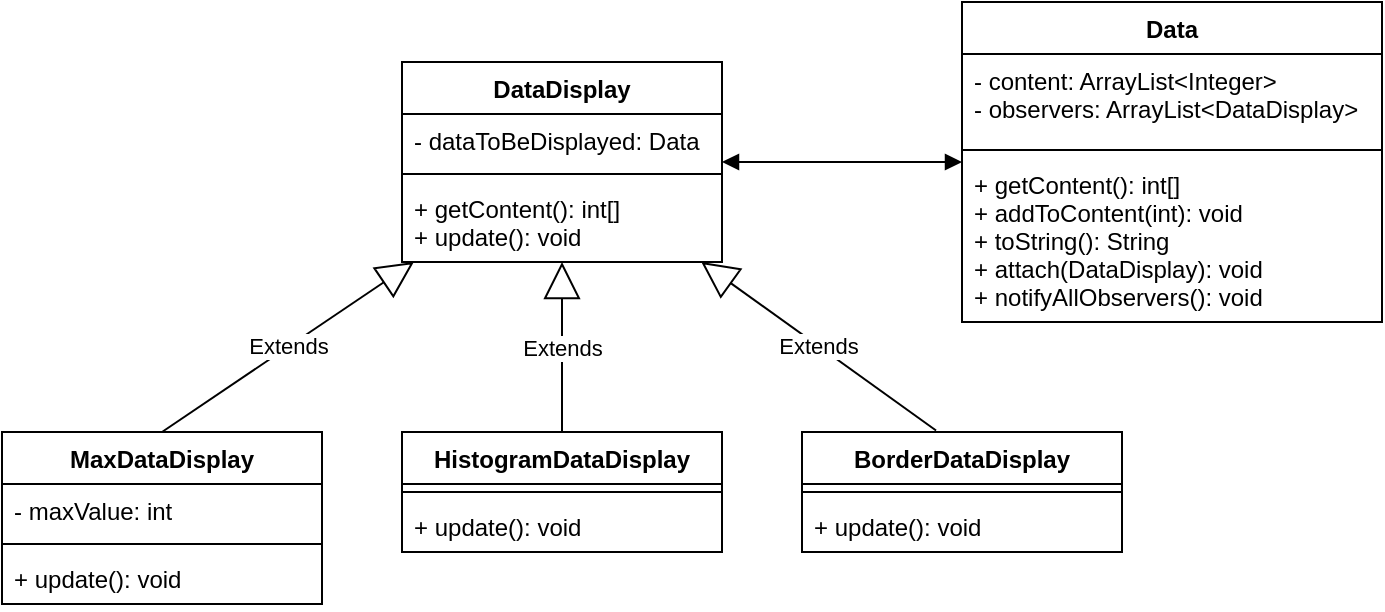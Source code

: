 <mxfile version="13.7.9" type="device"><diagram id="r-wSGhtTe-w-saC_SL-o" name="Page-1"><mxGraphModel dx="946" dy="617" grid="1" gridSize="10" guides="1" tooltips="1" connect="1" arrows="1" fold="1" page="1" pageScale="1" pageWidth="850" pageHeight="1100" math="0" shadow="0"><root><mxCell id="0"/><mxCell id="1" parent="0"/><mxCell id="c-5LS9b3UIQaWGokP0S6-5" value="Extends" style="endArrow=block;endSize=16;endFill=0;html=1;exitX=0.5;exitY=0;exitDx=0;exitDy=0;" edge="1" parent="1" source="9Nch26FVZt1dPTip8cOW-1" target="dFn5AaRxgScGDWuWSlx7-1"><mxGeometry width="160" relative="1" as="geometry"><mxPoint x="80" y="664" as="sourcePoint"/><mxPoint x="240" y="664" as="targetPoint"/></mxGeometry></mxCell><mxCell id="c-5LS9b3UIQaWGokP0S6-6" value="Extends" style="endArrow=block;endSize=16;endFill=0;html=1;" edge="1" parent="1" source="9Nch26FVZt1dPTip8cOW-5" target="dFn5AaRxgScGDWuWSlx7-1"><mxGeometry width="160" relative="1" as="geometry"><mxPoint x="120" y="474" as="sourcePoint"/><mxPoint x="310" y="384" as="targetPoint"/></mxGeometry></mxCell><mxCell id="c-5LS9b3UIQaWGokP0S6-7" value="Extends" style="endArrow=block;endSize=16;endFill=0;html=1;exitX=0.419;exitY=-0.012;exitDx=0;exitDy=0;exitPerimeter=0;" edge="1" parent="1" source="9Nch26FVZt1dPTip8cOW-9" target="dFn5AaRxgScGDWuWSlx7-1"><mxGeometry width="160" relative="1" as="geometry"><mxPoint x="130" y="484" as="sourcePoint"/><mxPoint x="253.077" y="404" as="targetPoint"/></mxGeometry></mxCell><mxCell id="c-5LS9b3UIQaWGokP0S6-8" value="" style="endArrow=block;startArrow=block;endFill=1;startFill=1;html=1;" edge="1" parent="1" source="dFn5AaRxgScGDWuWSlx7-1" target="dFn5AaRxgScGDWuWSlx7-5"><mxGeometry width="160" relative="1" as="geometry"><mxPoint x="420" y="324" as="sourcePoint"/><mxPoint x="580" y="324" as="targetPoint"/></mxGeometry></mxCell><mxCell id="9Nch26FVZt1dPTip8cOW-1" value="MaxDataDisplay" style="swimlane;fontStyle=1;align=center;verticalAlign=top;childLayout=stackLayout;horizontal=1;startSize=26;horizontalStack=0;resizeParent=1;resizeParentMax=0;resizeLast=0;collapsible=1;marginBottom=0;" parent="1" vertex="1"><mxGeometry x="30" y="464" width="160" height="86" as="geometry"/></mxCell><mxCell id="9Nch26FVZt1dPTip8cOW-2" value="- maxValue: int" style="text;strokeColor=none;fillColor=none;align=left;verticalAlign=top;spacingLeft=4;spacingRight=4;overflow=hidden;rotatable=0;points=[[0,0.5],[1,0.5]];portConstraint=eastwest;" parent="9Nch26FVZt1dPTip8cOW-1" vertex="1"><mxGeometry y="26" width="160" height="26" as="geometry"/></mxCell><mxCell id="9Nch26FVZt1dPTip8cOW-3" value="" style="line;strokeWidth=1;fillColor=none;align=left;verticalAlign=middle;spacingTop=-1;spacingLeft=3;spacingRight=3;rotatable=0;labelPosition=right;points=[];portConstraint=eastwest;" parent="9Nch26FVZt1dPTip8cOW-1" vertex="1"><mxGeometry y="52" width="160" height="8" as="geometry"/></mxCell><mxCell id="9Nch26FVZt1dPTip8cOW-4" value="+ update(): void" style="text;strokeColor=none;fillColor=none;align=left;verticalAlign=top;spacingLeft=4;spacingRight=4;overflow=hidden;rotatable=0;points=[[0,0.5],[1,0.5]];portConstraint=eastwest;" parent="9Nch26FVZt1dPTip8cOW-1" vertex="1"><mxGeometry y="60" width="160" height="26" as="geometry"/></mxCell><mxCell id="9Nch26FVZt1dPTip8cOW-9" value="BorderDataDisplay" style="swimlane;fontStyle=1;align=center;verticalAlign=top;childLayout=stackLayout;horizontal=1;startSize=26;horizontalStack=0;resizeParent=1;resizeParentMax=0;resizeLast=0;collapsible=1;marginBottom=0;" parent="1" vertex="1"><mxGeometry x="430" y="464" width="160" height="60" as="geometry"/></mxCell><mxCell id="9Nch26FVZt1dPTip8cOW-11" value="" style="line;strokeWidth=1;fillColor=none;align=left;verticalAlign=middle;spacingTop=-1;spacingLeft=3;spacingRight=3;rotatable=0;labelPosition=right;points=[];portConstraint=eastwest;" parent="9Nch26FVZt1dPTip8cOW-9" vertex="1"><mxGeometry y="26" width="160" height="8" as="geometry"/></mxCell><mxCell id="9Nch26FVZt1dPTip8cOW-12" value="+ update(): void" style="text;strokeColor=none;fillColor=none;align=left;verticalAlign=top;spacingLeft=4;spacingRight=4;overflow=hidden;rotatable=0;points=[[0,0.5],[1,0.5]];portConstraint=eastwest;" parent="9Nch26FVZt1dPTip8cOW-9" vertex="1"><mxGeometry y="34" width="160" height="26" as="geometry"/></mxCell><mxCell id="dFn5AaRxgScGDWuWSlx7-1" value="DataDisplay" style="swimlane;fontStyle=1;align=center;verticalAlign=top;childLayout=stackLayout;horizontal=1;startSize=26;horizontalStack=0;resizeParent=1;resizeParentMax=0;resizeLast=0;collapsible=1;marginBottom=0;" parent="1" vertex="1"><mxGeometry x="230" y="279" width="160" height="100" as="geometry"/></mxCell><mxCell id="dFn5AaRxgScGDWuWSlx7-2" value="- dataToBeDisplayed: Data" style="text;strokeColor=none;fillColor=none;align=left;verticalAlign=top;spacingLeft=4;spacingRight=4;overflow=hidden;rotatable=0;points=[[0,0.5],[1,0.5]];portConstraint=eastwest;" parent="dFn5AaRxgScGDWuWSlx7-1" vertex="1"><mxGeometry y="26" width="160" height="26" as="geometry"/></mxCell><mxCell id="dFn5AaRxgScGDWuWSlx7-3" value="" style="line;strokeWidth=1;fillColor=none;align=left;verticalAlign=middle;spacingTop=-1;spacingLeft=3;spacingRight=3;rotatable=0;labelPosition=right;points=[];portConstraint=eastwest;" parent="dFn5AaRxgScGDWuWSlx7-1" vertex="1"><mxGeometry y="52" width="160" height="8" as="geometry"/></mxCell><mxCell id="dFn5AaRxgScGDWuWSlx7-4" value="+ getContent(): int[]&#10;+ update(): void" style="text;strokeColor=none;fillColor=none;align=left;verticalAlign=top;spacingLeft=4;spacingRight=4;overflow=hidden;rotatable=0;points=[[0,0.5],[1,0.5]];portConstraint=eastwest;" parent="dFn5AaRxgScGDWuWSlx7-1" vertex="1"><mxGeometry y="60" width="160" height="40" as="geometry"/></mxCell><mxCell id="9Nch26FVZt1dPTip8cOW-5" value="HistogramDataDisplay" style="swimlane;fontStyle=1;align=center;verticalAlign=top;childLayout=stackLayout;horizontal=1;startSize=26;horizontalStack=0;resizeParent=1;resizeParentMax=0;resizeLast=0;collapsible=1;marginBottom=0;" parent="1" vertex="1"><mxGeometry x="230" y="464" width="160" height="60" as="geometry"/></mxCell><mxCell id="9Nch26FVZt1dPTip8cOW-7" value="" style="line;strokeWidth=1;fillColor=none;align=left;verticalAlign=middle;spacingTop=-1;spacingLeft=3;spacingRight=3;rotatable=0;labelPosition=right;points=[];portConstraint=eastwest;" parent="9Nch26FVZt1dPTip8cOW-5" vertex="1"><mxGeometry y="26" width="160" height="8" as="geometry"/></mxCell><mxCell id="9Nch26FVZt1dPTip8cOW-8" value="+ update(): void" style="text;strokeColor=none;fillColor=none;align=left;verticalAlign=top;spacingLeft=4;spacingRight=4;overflow=hidden;rotatable=0;points=[[0,0.5],[1,0.5]];portConstraint=eastwest;" parent="9Nch26FVZt1dPTip8cOW-5" vertex="1"><mxGeometry y="34" width="160" height="26" as="geometry"/></mxCell><mxCell id="dFn5AaRxgScGDWuWSlx7-5" value="Data" style="swimlane;fontStyle=1;align=center;verticalAlign=top;childLayout=stackLayout;horizontal=1;startSize=26;horizontalStack=0;resizeParent=1;resizeParentMax=0;resizeLast=0;collapsible=1;marginBottom=0;" parent="1" vertex="1"><mxGeometry x="510" y="249" width="210" height="160" as="geometry"/></mxCell><mxCell id="dFn5AaRxgScGDWuWSlx7-6" value="- content: ArrayList&lt;Integer&gt;&#10;- observers: ArrayList&lt;DataDisplay&gt;" style="text;strokeColor=none;fillColor=none;align=left;verticalAlign=top;spacingLeft=4;spacingRight=4;overflow=hidden;rotatable=0;points=[[0,0.5],[1,0.5]];portConstraint=eastwest;" parent="dFn5AaRxgScGDWuWSlx7-5" vertex="1"><mxGeometry y="26" width="210" height="44" as="geometry"/></mxCell><mxCell id="dFn5AaRxgScGDWuWSlx7-7" value="" style="line;strokeWidth=1;fillColor=none;align=left;verticalAlign=middle;spacingTop=-1;spacingLeft=3;spacingRight=3;rotatable=0;labelPosition=right;points=[];portConstraint=eastwest;" parent="dFn5AaRxgScGDWuWSlx7-5" vertex="1"><mxGeometry y="70" width="210" height="8" as="geometry"/></mxCell><mxCell id="dFn5AaRxgScGDWuWSlx7-8" value="+ getContent(): int[]&#10;+ addToContent(int): void&#10;+ toString(): String&#10;+ attach(DataDisplay): void&#10;+ notifyAllObservers(): void" style="text;strokeColor=none;fillColor=none;align=left;verticalAlign=top;spacingLeft=4;spacingRight=4;overflow=hidden;rotatable=0;points=[[0,0.5],[1,0.5]];portConstraint=eastwest;" parent="dFn5AaRxgScGDWuWSlx7-5" vertex="1"><mxGeometry y="78" width="210" height="82" as="geometry"/></mxCell></root></mxGraphModel></diagram></mxfile>